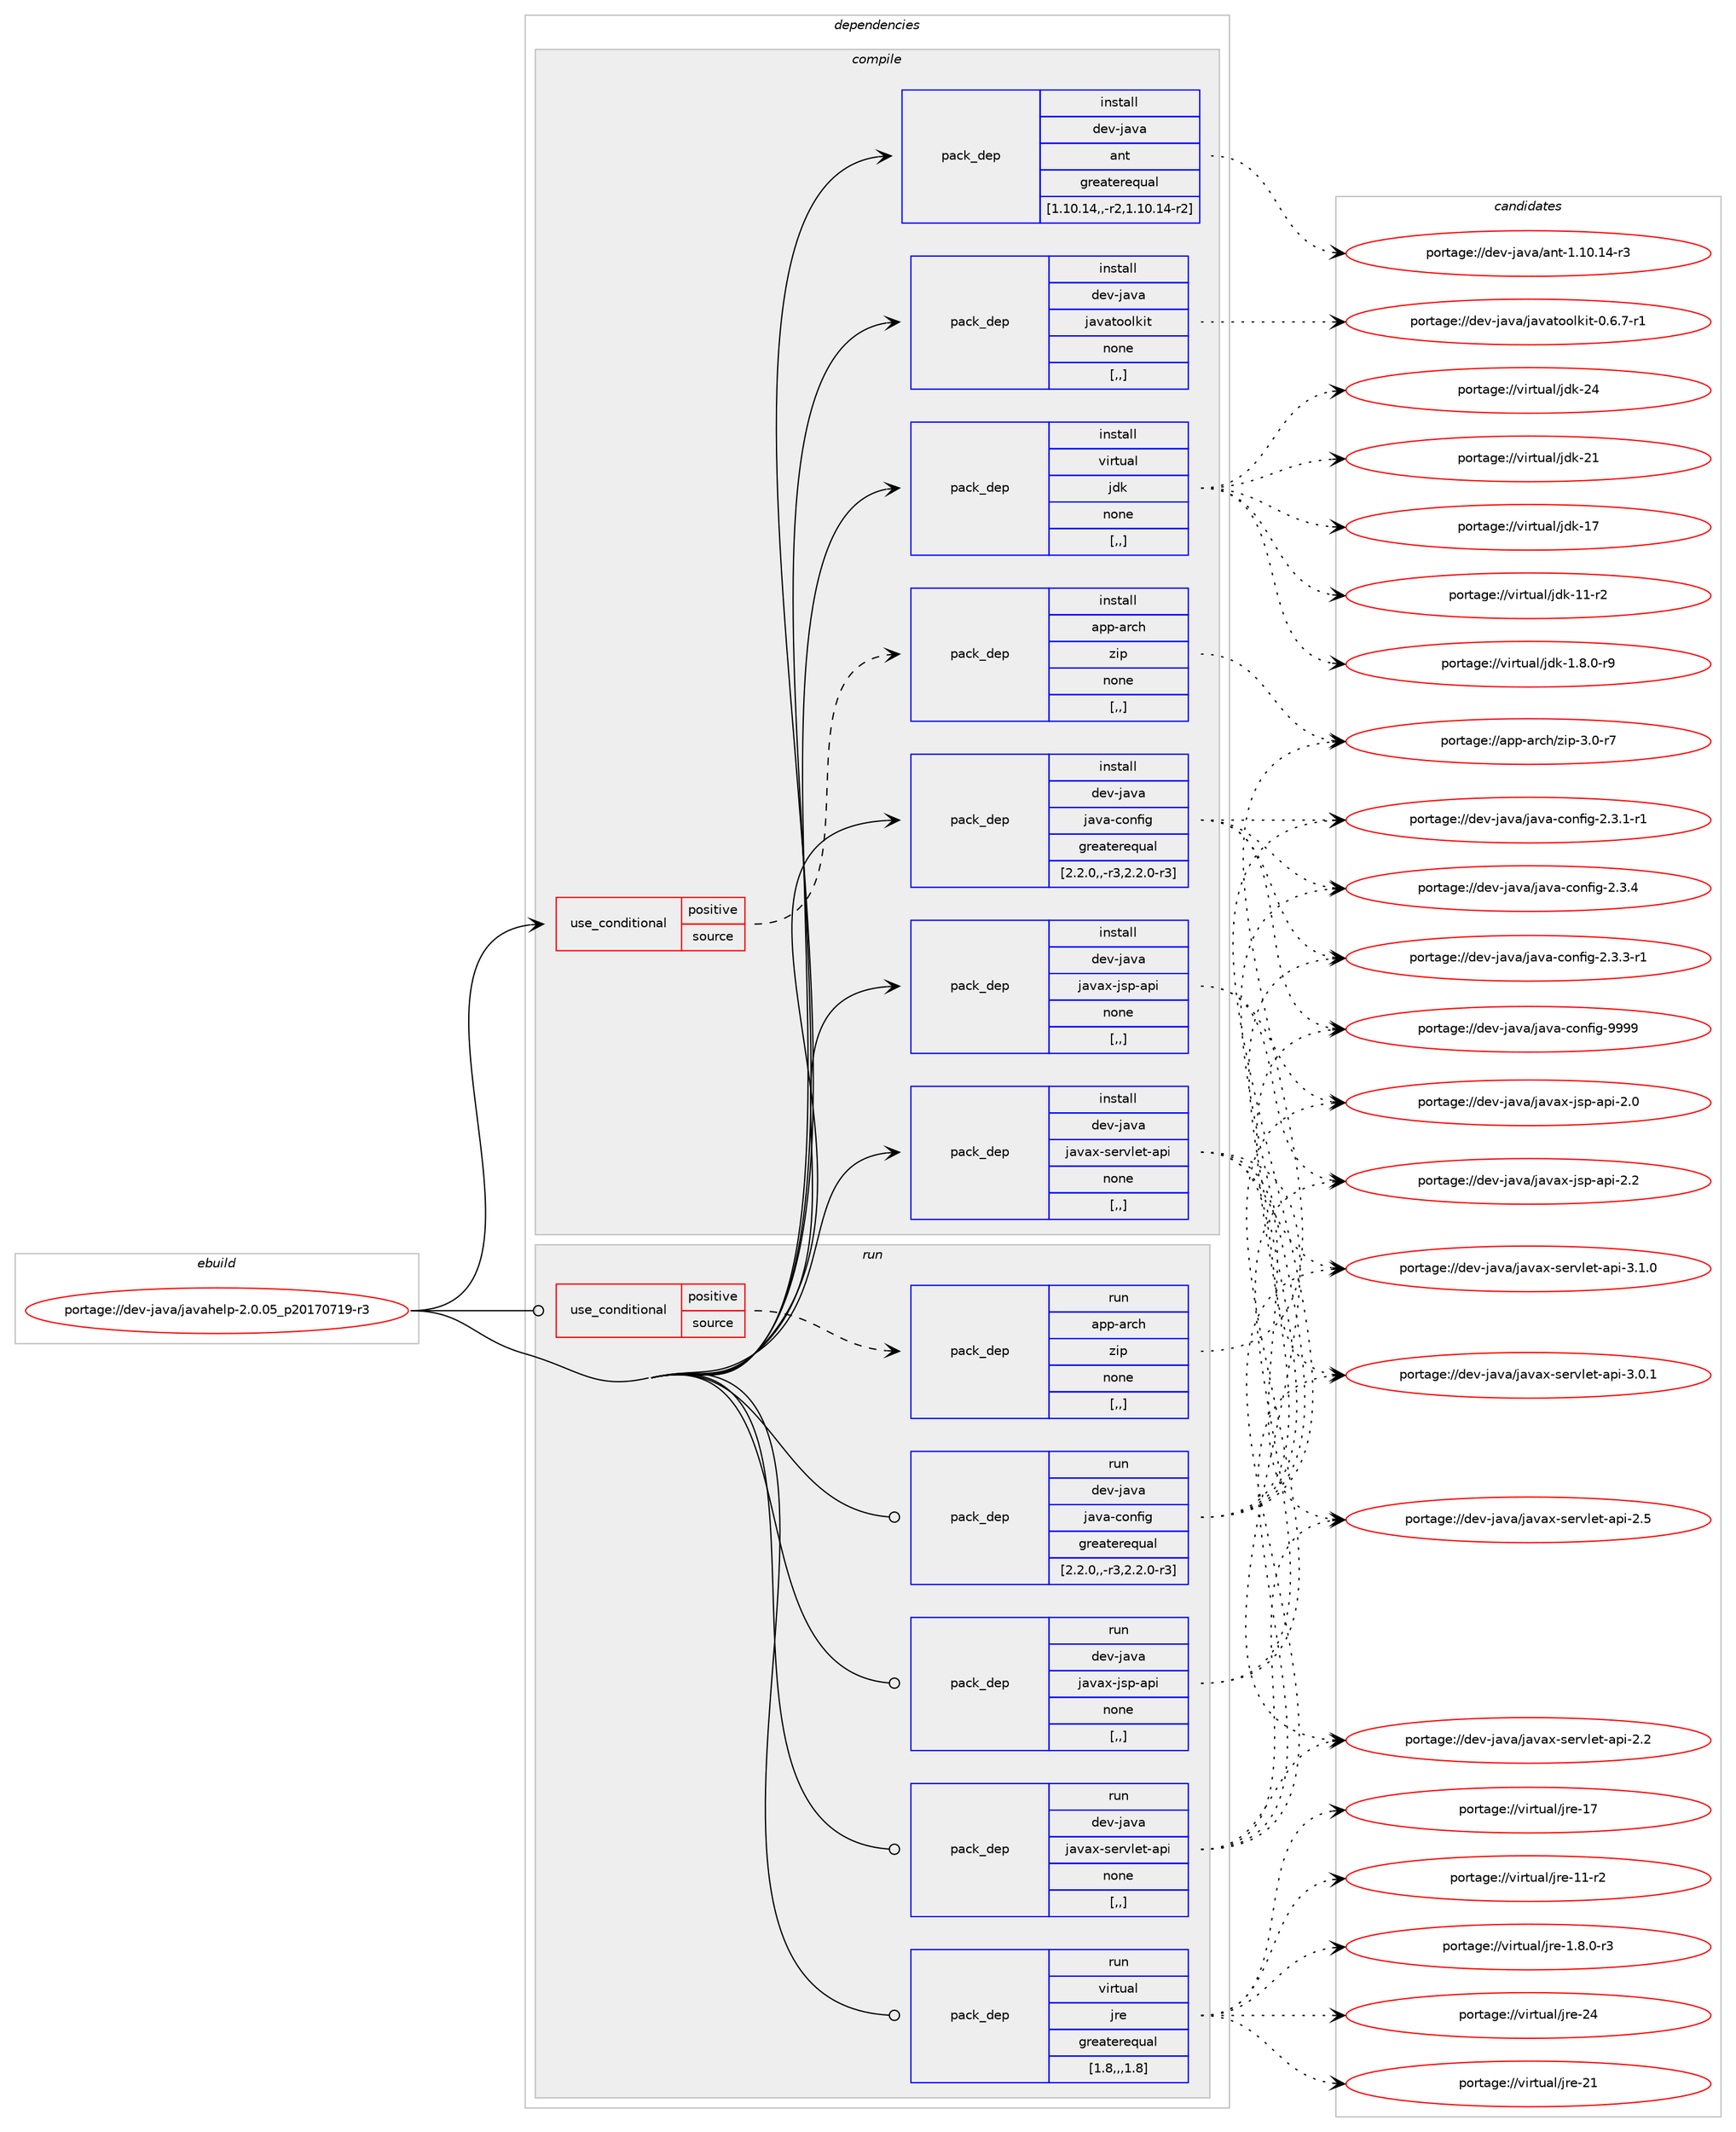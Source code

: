 digraph prolog {

# *************
# Graph options
# *************

newrank=true;
concentrate=true;
compound=true;
graph [rankdir=LR,fontname=Helvetica,fontsize=10,ranksep=1.5];#, ranksep=2.5, nodesep=0.2];
edge  [arrowhead=vee];
node  [fontname=Helvetica,fontsize=10];

# **********
# The ebuild
# **********

subgraph cluster_leftcol {
color=gray;
label=<<i>ebuild</i>>;
id [label="portage://dev-java/javahelp-2.0.05_p20170719-r3", color=red, width=4, href="../dev-java/javahelp-2.0.05_p20170719-r3.svg"];
}

# ****************
# The dependencies
# ****************

subgraph cluster_midcol {
color=gray;
label=<<i>dependencies</i>>;
subgraph cluster_compile {
fillcolor="#eeeeee";
style=filled;
label=<<i>compile</i>>;
subgraph cond21959 {
dependency94832 [label=<<TABLE BORDER="0" CELLBORDER="1" CELLSPACING="0" CELLPADDING="4"><TR><TD ROWSPAN="3" CELLPADDING="10">use_conditional</TD></TR><TR><TD>positive</TD></TR><TR><TD>source</TD></TR></TABLE>>, shape=none, color=red];
subgraph pack71815 {
dependency94833 [label=<<TABLE BORDER="0" CELLBORDER="1" CELLSPACING="0" CELLPADDING="4" WIDTH="220"><TR><TD ROWSPAN="6" CELLPADDING="30">pack_dep</TD></TR><TR><TD WIDTH="110">install</TD></TR><TR><TD>app-arch</TD></TR><TR><TD>zip</TD></TR><TR><TD>none</TD></TR><TR><TD>[,,]</TD></TR></TABLE>>, shape=none, color=blue];
}
dependency94832:e -> dependency94833:w [weight=20,style="dashed",arrowhead="vee"];
}
id:e -> dependency94832:w [weight=20,style="solid",arrowhead="vee"];
subgraph pack71816 {
dependency94834 [label=<<TABLE BORDER="0" CELLBORDER="1" CELLSPACING="0" CELLPADDING="4" WIDTH="220"><TR><TD ROWSPAN="6" CELLPADDING="30">pack_dep</TD></TR><TR><TD WIDTH="110">install</TD></TR><TR><TD>dev-java</TD></TR><TR><TD>ant</TD></TR><TR><TD>greaterequal</TD></TR><TR><TD>[1.10.14,,-r2,1.10.14-r2]</TD></TR></TABLE>>, shape=none, color=blue];
}
id:e -> dependency94834:w [weight=20,style="solid",arrowhead="vee"];
subgraph pack71817 {
dependency94835 [label=<<TABLE BORDER="0" CELLBORDER="1" CELLSPACING="0" CELLPADDING="4" WIDTH="220"><TR><TD ROWSPAN="6" CELLPADDING="30">pack_dep</TD></TR><TR><TD WIDTH="110">install</TD></TR><TR><TD>dev-java</TD></TR><TR><TD>java-config</TD></TR><TR><TD>greaterequal</TD></TR><TR><TD>[2.2.0,,-r3,2.2.0-r3]</TD></TR></TABLE>>, shape=none, color=blue];
}
id:e -> dependency94835:w [weight=20,style="solid",arrowhead="vee"];
subgraph pack71818 {
dependency94836 [label=<<TABLE BORDER="0" CELLBORDER="1" CELLSPACING="0" CELLPADDING="4" WIDTH="220"><TR><TD ROWSPAN="6" CELLPADDING="30">pack_dep</TD></TR><TR><TD WIDTH="110">install</TD></TR><TR><TD>dev-java</TD></TR><TR><TD>javatoolkit</TD></TR><TR><TD>none</TD></TR><TR><TD>[,,]</TD></TR></TABLE>>, shape=none, color=blue];
}
id:e -> dependency94836:w [weight=20,style="solid",arrowhead="vee"];
subgraph pack71819 {
dependency94837 [label=<<TABLE BORDER="0" CELLBORDER="1" CELLSPACING="0" CELLPADDING="4" WIDTH="220"><TR><TD ROWSPAN="6" CELLPADDING="30">pack_dep</TD></TR><TR><TD WIDTH="110">install</TD></TR><TR><TD>dev-java</TD></TR><TR><TD>javax-jsp-api</TD></TR><TR><TD>none</TD></TR><TR><TD>[,,]</TD></TR></TABLE>>, shape=none, color=blue];
}
id:e -> dependency94837:w [weight=20,style="solid",arrowhead="vee"];
subgraph pack71820 {
dependency94838 [label=<<TABLE BORDER="0" CELLBORDER="1" CELLSPACING="0" CELLPADDING="4" WIDTH="220"><TR><TD ROWSPAN="6" CELLPADDING="30">pack_dep</TD></TR><TR><TD WIDTH="110">install</TD></TR><TR><TD>dev-java</TD></TR><TR><TD>javax-servlet-api</TD></TR><TR><TD>none</TD></TR><TR><TD>[,,]</TD></TR></TABLE>>, shape=none, color=blue];
}
id:e -> dependency94838:w [weight=20,style="solid",arrowhead="vee"];
subgraph pack71821 {
dependency94839 [label=<<TABLE BORDER="0" CELLBORDER="1" CELLSPACING="0" CELLPADDING="4" WIDTH="220"><TR><TD ROWSPAN="6" CELLPADDING="30">pack_dep</TD></TR><TR><TD WIDTH="110">install</TD></TR><TR><TD>virtual</TD></TR><TR><TD>jdk</TD></TR><TR><TD>none</TD></TR><TR><TD>[,,]</TD></TR></TABLE>>, shape=none, color=blue];
}
id:e -> dependency94839:w [weight=20,style="solid",arrowhead="vee"];
}
subgraph cluster_compileandrun {
fillcolor="#eeeeee";
style=filled;
label=<<i>compile and run</i>>;
}
subgraph cluster_run {
fillcolor="#eeeeee";
style=filled;
label=<<i>run</i>>;
subgraph cond21960 {
dependency94840 [label=<<TABLE BORDER="0" CELLBORDER="1" CELLSPACING="0" CELLPADDING="4"><TR><TD ROWSPAN="3" CELLPADDING="10">use_conditional</TD></TR><TR><TD>positive</TD></TR><TR><TD>source</TD></TR></TABLE>>, shape=none, color=red];
subgraph pack71822 {
dependency94841 [label=<<TABLE BORDER="0" CELLBORDER="1" CELLSPACING="0" CELLPADDING="4" WIDTH="220"><TR><TD ROWSPAN="6" CELLPADDING="30">pack_dep</TD></TR><TR><TD WIDTH="110">run</TD></TR><TR><TD>app-arch</TD></TR><TR><TD>zip</TD></TR><TR><TD>none</TD></TR><TR><TD>[,,]</TD></TR></TABLE>>, shape=none, color=blue];
}
dependency94840:e -> dependency94841:w [weight=20,style="dashed",arrowhead="vee"];
}
id:e -> dependency94840:w [weight=20,style="solid",arrowhead="odot"];
subgraph pack71823 {
dependency94842 [label=<<TABLE BORDER="0" CELLBORDER="1" CELLSPACING="0" CELLPADDING="4" WIDTH="220"><TR><TD ROWSPAN="6" CELLPADDING="30">pack_dep</TD></TR><TR><TD WIDTH="110">run</TD></TR><TR><TD>dev-java</TD></TR><TR><TD>java-config</TD></TR><TR><TD>greaterequal</TD></TR><TR><TD>[2.2.0,,-r3,2.2.0-r3]</TD></TR></TABLE>>, shape=none, color=blue];
}
id:e -> dependency94842:w [weight=20,style="solid",arrowhead="odot"];
subgraph pack71824 {
dependency94843 [label=<<TABLE BORDER="0" CELLBORDER="1" CELLSPACING="0" CELLPADDING="4" WIDTH="220"><TR><TD ROWSPAN="6" CELLPADDING="30">pack_dep</TD></TR><TR><TD WIDTH="110">run</TD></TR><TR><TD>dev-java</TD></TR><TR><TD>javax-jsp-api</TD></TR><TR><TD>none</TD></TR><TR><TD>[,,]</TD></TR></TABLE>>, shape=none, color=blue];
}
id:e -> dependency94843:w [weight=20,style="solid",arrowhead="odot"];
subgraph pack71825 {
dependency94844 [label=<<TABLE BORDER="0" CELLBORDER="1" CELLSPACING="0" CELLPADDING="4" WIDTH="220"><TR><TD ROWSPAN="6" CELLPADDING="30">pack_dep</TD></TR><TR><TD WIDTH="110">run</TD></TR><TR><TD>dev-java</TD></TR><TR><TD>javax-servlet-api</TD></TR><TR><TD>none</TD></TR><TR><TD>[,,]</TD></TR></TABLE>>, shape=none, color=blue];
}
id:e -> dependency94844:w [weight=20,style="solid",arrowhead="odot"];
subgraph pack71826 {
dependency94845 [label=<<TABLE BORDER="0" CELLBORDER="1" CELLSPACING="0" CELLPADDING="4" WIDTH="220"><TR><TD ROWSPAN="6" CELLPADDING="30">pack_dep</TD></TR><TR><TD WIDTH="110">run</TD></TR><TR><TD>virtual</TD></TR><TR><TD>jre</TD></TR><TR><TD>greaterequal</TD></TR><TR><TD>[1.8,,,1.8]</TD></TR></TABLE>>, shape=none, color=blue];
}
id:e -> dependency94845:w [weight=20,style="solid",arrowhead="odot"];
}
}

# **************
# The candidates
# **************

subgraph cluster_choices {
rank=same;
color=gray;
label=<<i>candidates</i>>;

subgraph choice71815 {
color=black;
nodesep=1;
choice9711211245971149910447122105112455146484511455 [label="portage://app-arch/zip-3.0-r7", color=red, width=4,href="../app-arch/zip-3.0-r7.svg"];
dependency94833:e -> choice9711211245971149910447122105112455146484511455:w [style=dotted,weight="100"];
}
subgraph choice71816 {
color=black;
nodesep=1;
choice100101118451069711897479711011645494649484649524511451 [label="portage://dev-java/ant-1.10.14-r3", color=red, width=4,href="../dev-java/ant-1.10.14-r3.svg"];
dependency94834:e -> choice100101118451069711897479711011645494649484649524511451:w [style=dotted,weight="100"];
}
subgraph choice71817 {
color=black;
nodesep=1;
choice10010111845106971189747106971189745991111101021051034557575757 [label="portage://dev-java/java-config-9999", color=red, width=4,href="../dev-java/java-config-9999.svg"];
choice1001011184510697118974710697118974599111110102105103455046514652 [label="portage://dev-java/java-config-2.3.4", color=red, width=4,href="../dev-java/java-config-2.3.4.svg"];
choice10010111845106971189747106971189745991111101021051034550465146514511449 [label="portage://dev-java/java-config-2.3.3-r1", color=red, width=4,href="../dev-java/java-config-2.3.3-r1.svg"];
choice10010111845106971189747106971189745991111101021051034550465146494511449 [label="portage://dev-java/java-config-2.3.1-r1", color=red, width=4,href="../dev-java/java-config-2.3.1-r1.svg"];
dependency94835:e -> choice10010111845106971189747106971189745991111101021051034557575757:w [style=dotted,weight="100"];
dependency94835:e -> choice1001011184510697118974710697118974599111110102105103455046514652:w [style=dotted,weight="100"];
dependency94835:e -> choice10010111845106971189747106971189745991111101021051034550465146514511449:w [style=dotted,weight="100"];
dependency94835:e -> choice10010111845106971189747106971189745991111101021051034550465146494511449:w [style=dotted,weight="100"];
}
subgraph choice71818 {
color=black;
nodesep=1;
choice1001011184510697118974710697118971161111111081071051164548465446554511449 [label="portage://dev-java/javatoolkit-0.6.7-r1", color=red, width=4,href="../dev-java/javatoolkit-0.6.7-r1.svg"];
dependency94836:e -> choice1001011184510697118974710697118971161111111081071051164548465446554511449:w [style=dotted,weight="100"];
}
subgraph choice71819 {
color=black;
nodesep=1;
choice10010111845106971189747106971189712045106115112459711210545504650 [label="portage://dev-java/javax-jsp-api-2.2", color=red, width=4,href="../dev-java/javax-jsp-api-2.2.svg"];
choice10010111845106971189747106971189712045106115112459711210545504648 [label="portage://dev-java/javax-jsp-api-2.0", color=red, width=4,href="../dev-java/javax-jsp-api-2.0.svg"];
dependency94837:e -> choice10010111845106971189747106971189712045106115112459711210545504650:w [style=dotted,weight="100"];
dependency94837:e -> choice10010111845106971189747106971189712045106115112459711210545504648:w [style=dotted,weight="100"];
}
subgraph choice71820 {
color=black;
nodesep=1;
choice100101118451069711897471069711897120451151011141181081011164597112105455146494648 [label="portage://dev-java/javax-servlet-api-3.1.0", color=red, width=4,href="../dev-java/javax-servlet-api-3.1.0.svg"];
choice100101118451069711897471069711897120451151011141181081011164597112105455146484649 [label="portage://dev-java/javax-servlet-api-3.0.1", color=red, width=4,href="../dev-java/javax-servlet-api-3.0.1.svg"];
choice10010111845106971189747106971189712045115101114118108101116459711210545504653 [label="portage://dev-java/javax-servlet-api-2.5", color=red, width=4,href="../dev-java/javax-servlet-api-2.5.svg"];
choice10010111845106971189747106971189712045115101114118108101116459711210545504650 [label="portage://dev-java/javax-servlet-api-2.2", color=red, width=4,href="../dev-java/javax-servlet-api-2.2.svg"];
dependency94838:e -> choice100101118451069711897471069711897120451151011141181081011164597112105455146494648:w [style=dotted,weight="100"];
dependency94838:e -> choice100101118451069711897471069711897120451151011141181081011164597112105455146484649:w [style=dotted,weight="100"];
dependency94838:e -> choice10010111845106971189747106971189712045115101114118108101116459711210545504653:w [style=dotted,weight="100"];
dependency94838:e -> choice10010111845106971189747106971189712045115101114118108101116459711210545504650:w [style=dotted,weight="100"];
}
subgraph choice71821 {
color=black;
nodesep=1;
choice1181051141161179710847106100107455052 [label="portage://virtual/jdk-24", color=red, width=4,href="../virtual/jdk-24.svg"];
choice1181051141161179710847106100107455049 [label="portage://virtual/jdk-21", color=red, width=4,href="../virtual/jdk-21.svg"];
choice1181051141161179710847106100107454955 [label="portage://virtual/jdk-17", color=red, width=4,href="../virtual/jdk-17.svg"];
choice11810511411611797108471061001074549494511450 [label="portage://virtual/jdk-11-r2", color=red, width=4,href="../virtual/jdk-11-r2.svg"];
choice11810511411611797108471061001074549465646484511457 [label="portage://virtual/jdk-1.8.0-r9", color=red, width=4,href="../virtual/jdk-1.8.0-r9.svg"];
dependency94839:e -> choice1181051141161179710847106100107455052:w [style=dotted,weight="100"];
dependency94839:e -> choice1181051141161179710847106100107455049:w [style=dotted,weight="100"];
dependency94839:e -> choice1181051141161179710847106100107454955:w [style=dotted,weight="100"];
dependency94839:e -> choice11810511411611797108471061001074549494511450:w [style=dotted,weight="100"];
dependency94839:e -> choice11810511411611797108471061001074549465646484511457:w [style=dotted,weight="100"];
}
subgraph choice71822 {
color=black;
nodesep=1;
choice9711211245971149910447122105112455146484511455 [label="portage://app-arch/zip-3.0-r7", color=red, width=4,href="../app-arch/zip-3.0-r7.svg"];
dependency94841:e -> choice9711211245971149910447122105112455146484511455:w [style=dotted,weight="100"];
}
subgraph choice71823 {
color=black;
nodesep=1;
choice10010111845106971189747106971189745991111101021051034557575757 [label="portage://dev-java/java-config-9999", color=red, width=4,href="../dev-java/java-config-9999.svg"];
choice1001011184510697118974710697118974599111110102105103455046514652 [label="portage://dev-java/java-config-2.3.4", color=red, width=4,href="../dev-java/java-config-2.3.4.svg"];
choice10010111845106971189747106971189745991111101021051034550465146514511449 [label="portage://dev-java/java-config-2.3.3-r1", color=red, width=4,href="../dev-java/java-config-2.3.3-r1.svg"];
choice10010111845106971189747106971189745991111101021051034550465146494511449 [label="portage://dev-java/java-config-2.3.1-r1", color=red, width=4,href="../dev-java/java-config-2.3.1-r1.svg"];
dependency94842:e -> choice10010111845106971189747106971189745991111101021051034557575757:w [style=dotted,weight="100"];
dependency94842:e -> choice1001011184510697118974710697118974599111110102105103455046514652:w [style=dotted,weight="100"];
dependency94842:e -> choice10010111845106971189747106971189745991111101021051034550465146514511449:w [style=dotted,weight="100"];
dependency94842:e -> choice10010111845106971189747106971189745991111101021051034550465146494511449:w [style=dotted,weight="100"];
}
subgraph choice71824 {
color=black;
nodesep=1;
choice10010111845106971189747106971189712045106115112459711210545504650 [label="portage://dev-java/javax-jsp-api-2.2", color=red, width=4,href="../dev-java/javax-jsp-api-2.2.svg"];
choice10010111845106971189747106971189712045106115112459711210545504648 [label="portage://dev-java/javax-jsp-api-2.0", color=red, width=4,href="../dev-java/javax-jsp-api-2.0.svg"];
dependency94843:e -> choice10010111845106971189747106971189712045106115112459711210545504650:w [style=dotted,weight="100"];
dependency94843:e -> choice10010111845106971189747106971189712045106115112459711210545504648:w [style=dotted,weight="100"];
}
subgraph choice71825 {
color=black;
nodesep=1;
choice100101118451069711897471069711897120451151011141181081011164597112105455146494648 [label="portage://dev-java/javax-servlet-api-3.1.0", color=red, width=4,href="../dev-java/javax-servlet-api-3.1.0.svg"];
choice100101118451069711897471069711897120451151011141181081011164597112105455146484649 [label="portage://dev-java/javax-servlet-api-3.0.1", color=red, width=4,href="../dev-java/javax-servlet-api-3.0.1.svg"];
choice10010111845106971189747106971189712045115101114118108101116459711210545504653 [label="portage://dev-java/javax-servlet-api-2.5", color=red, width=4,href="../dev-java/javax-servlet-api-2.5.svg"];
choice10010111845106971189747106971189712045115101114118108101116459711210545504650 [label="portage://dev-java/javax-servlet-api-2.2", color=red, width=4,href="../dev-java/javax-servlet-api-2.2.svg"];
dependency94844:e -> choice100101118451069711897471069711897120451151011141181081011164597112105455146494648:w [style=dotted,weight="100"];
dependency94844:e -> choice100101118451069711897471069711897120451151011141181081011164597112105455146484649:w [style=dotted,weight="100"];
dependency94844:e -> choice10010111845106971189747106971189712045115101114118108101116459711210545504653:w [style=dotted,weight="100"];
dependency94844:e -> choice10010111845106971189747106971189712045115101114118108101116459711210545504650:w [style=dotted,weight="100"];
}
subgraph choice71826 {
color=black;
nodesep=1;
choice1181051141161179710847106114101455052 [label="portage://virtual/jre-24", color=red, width=4,href="../virtual/jre-24.svg"];
choice1181051141161179710847106114101455049 [label="portage://virtual/jre-21", color=red, width=4,href="../virtual/jre-21.svg"];
choice1181051141161179710847106114101454955 [label="portage://virtual/jre-17", color=red, width=4,href="../virtual/jre-17.svg"];
choice11810511411611797108471061141014549494511450 [label="portage://virtual/jre-11-r2", color=red, width=4,href="../virtual/jre-11-r2.svg"];
choice11810511411611797108471061141014549465646484511451 [label="portage://virtual/jre-1.8.0-r3", color=red, width=4,href="../virtual/jre-1.8.0-r3.svg"];
dependency94845:e -> choice1181051141161179710847106114101455052:w [style=dotted,weight="100"];
dependency94845:e -> choice1181051141161179710847106114101455049:w [style=dotted,weight="100"];
dependency94845:e -> choice1181051141161179710847106114101454955:w [style=dotted,weight="100"];
dependency94845:e -> choice11810511411611797108471061141014549494511450:w [style=dotted,weight="100"];
dependency94845:e -> choice11810511411611797108471061141014549465646484511451:w [style=dotted,weight="100"];
}
}

}
